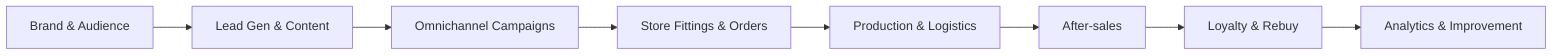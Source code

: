 flowchart LR
  BRAND[Brand & Audience] --> LEADS[Lead Gen & Content]
  LEADS --> CAMPAIGN[Omnichannel Campaigns]
  CAMPAIGN --> STORE[Store Fittings & Orders]
  STORE --> PROD[Production & Logistics]
  PROD --> AFTER[After-sales]
  AFTER --> LOYAL[Loyalty & Rebuy]
  LOYAL --> ANALYTICS[Analytics & Improvement]